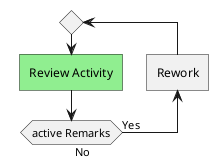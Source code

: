 {
  "sha1": "ofj1swotwql8dsi2dtllx2zwezigzrm",
  "insertion": {
    "when": "2024-06-04T17:28:39.817Z",
    "url": "https://forum.plantuml.net/16912/backward-in-repeat-loop-not-possible-to-set-color",
    "user": "plantuml@gmail.com"
  }
}
@startuml

repeat  
#LightGreen :Review Activity;<<task>>

backward  :Rework;<<task>>

repeat while (active Remarks) is (Yes) not (No)

@enduml
